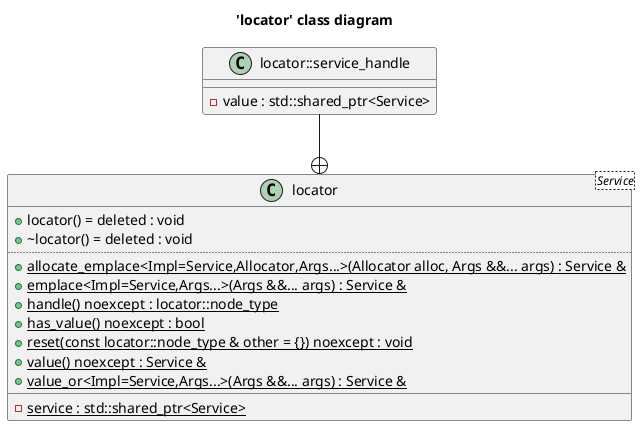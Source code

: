 @startuml
title 'locator' class diagram
class "locator<Service>" as C_0002057168254138054942
class C_0002057168254138054942 [[https://github.com/skypjack/entt/blob/fef921132cae7588213d0f9bcd2fb9c8ffd8b7fc/src/entt/locator/locator.hpp#L27{locator}]] {
+locator() = deleted : void [[[https://github.com/skypjack/entt/blob/fef921132cae7588213d0f9bcd2fb9c8ffd8b7fc/src/entt/locator/locator.hpp#L40{locator}]]]
+~locator() = deleted : void [[[https://github.com/skypjack/entt/blob/fef921132cae7588213d0f9bcd2fb9c8ffd8b7fc/src/entt/locator/locator.hpp#L42{~locator}]]]
..
{static} +allocate_emplace<Impl=Service,Allocator,Args...>(Allocator alloc, Args &&... args) : Service &
{static} +emplace<Impl=Service,Args...>(Args &&... args) : Service &
{static} +handle() noexcept : locator::node_type [[[https://github.com/skypjack/entt/blob/fef921132cae7588213d0f9bcd2fb9c8ffd8b7fc/src/entt/locator/locator.hpp#L114{handle}]]]
{static} +has_value() noexcept : bool [[[https://github.com/skypjack/entt/blob/fef921132cae7588213d0f9bcd2fb9c8ffd8b7fc/src/entt/locator/locator.hpp#L48{has_value}]]]
{static} +reset(const locator::node_type & other = {}) noexcept : void [[[https://github.com/skypjack/entt/blob/fef921132cae7588213d0f9bcd2fb9c8ffd8b7fc/src/entt/locator/locator.hpp#L124{reset}]]]
{static} +value() noexcept : Service & [[[https://github.com/skypjack/entt/blob/fef921132cae7588213d0f9bcd2fb9c8ffd8b7fc/src/entt/locator/locator.hpp#L61{value}]]]
{static} +value_or<Impl=Service,Args...>(Args &&... args) : Service &
__
{static} -service : std::shared_ptr<Service> [[[https://github.com/skypjack/entt/blob/fef921132cae7588213d0f9bcd2fb9c8ffd8b7fc/src/entt/locator/locator.hpp#L130{service}]]]
}
class "locator::service_handle" as C_0002252539691859806017
class C_0002252539691859806017 [[https://github.com/skypjack/entt/blob/fef921132cae7588213d0f9bcd2fb9c8ffd8b7fc/src/entt/locator/locator.hpp#L28{locator##service_handle}]] {
__
-value : std::shared_ptr<Service> [[[https://github.com/skypjack/entt/blob/fef921132cae7588213d0f9bcd2fb9c8ffd8b7fc/src/entt/locator/locator.hpp#L30{value}]]]
}
C_0002252539691859806017 --+ C_0002057168254138054942

'Generated with clang-uml, version 0.4.0-9-gc398c6f
'LLVM version Ubuntu clang version 15.0.7
@enduml
